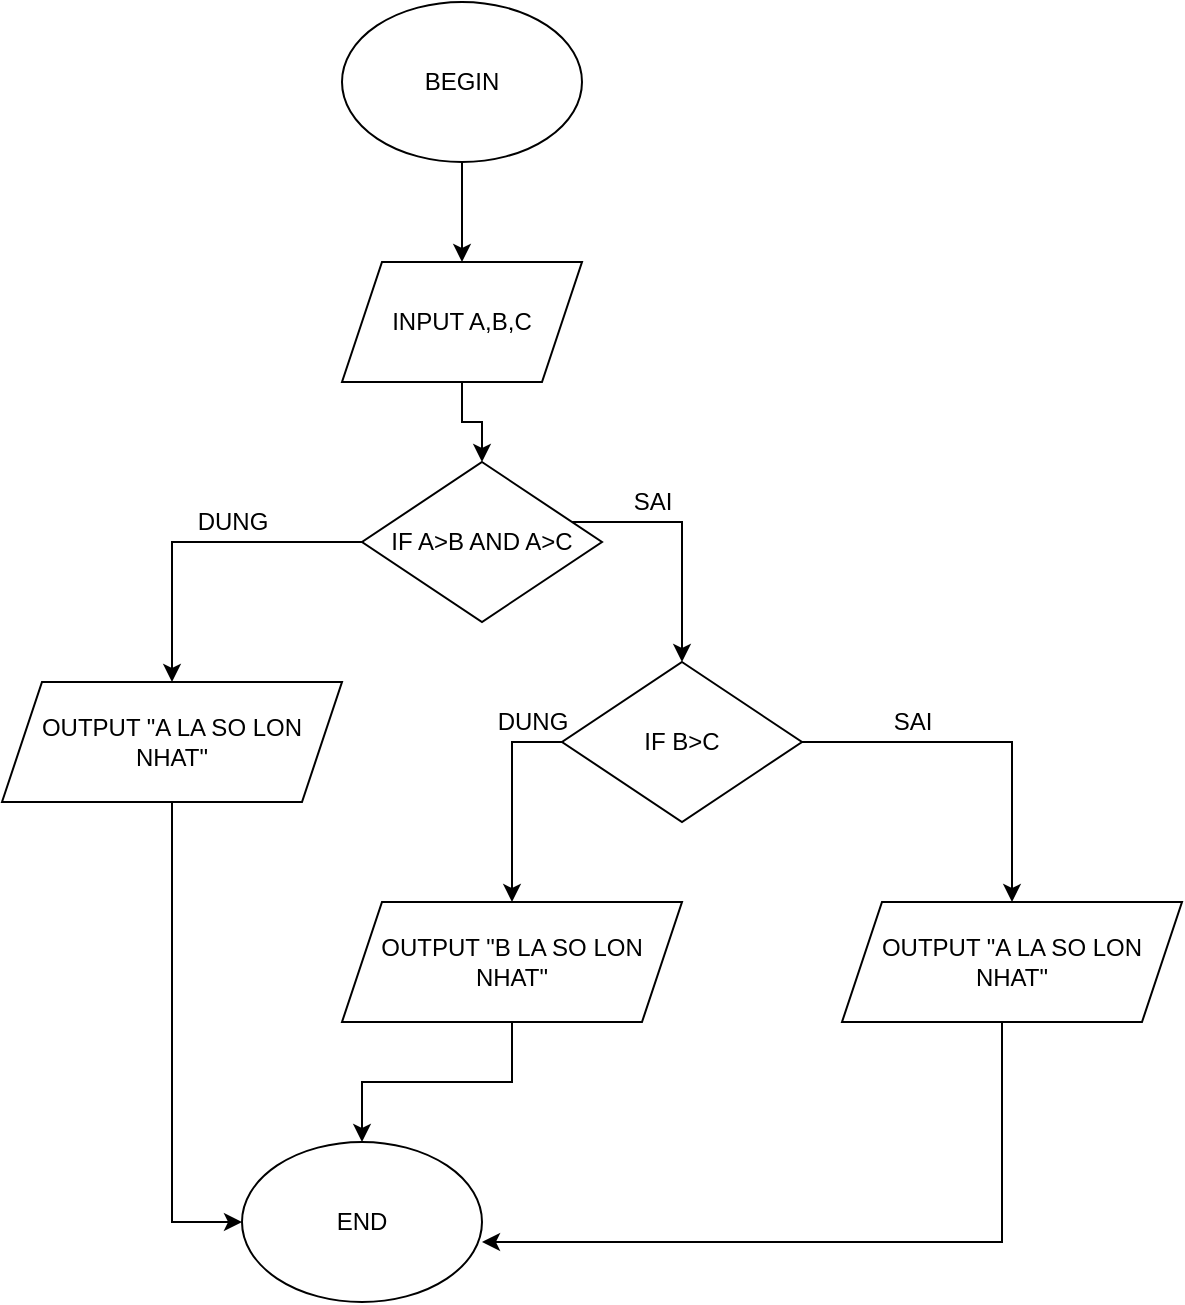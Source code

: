 <mxfile version="14.4.3" type="device"><diagram id="9qaJGRVAl_ZmizymUo-e" name="Trang-1"><mxGraphModel dx="1205" dy="707" grid="1" gridSize="10" guides="1" tooltips="1" connect="1" arrows="1" fold="1" page="1" pageScale="1" pageWidth="827" pageHeight="1169" math="0" shadow="0"><root><mxCell id="0"/><mxCell id="1" parent="0"/><mxCell id="vkY8KfKjtT4MiqDgwOwH-1" value="" style="group" vertex="1" connectable="0" parent="1"><mxGeometry x="60" y="20" width="590" height="650" as="geometry"/></mxCell><mxCell id="v3QEIo4spcZ-ZYCtsLZz-1" value="BEGIN" style="ellipse;whiteSpace=wrap;html=1;" parent="vkY8KfKjtT4MiqDgwOwH-1" vertex="1"><mxGeometry x="170" width="120" height="80" as="geometry"/></mxCell><mxCell id="v3QEIo4spcZ-ZYCtsLZz-3" value="END" style="ellipse;whiteSpace=wrap;html=1;" parent="vkY8KfKjtT4MiqDgwOwH-1" vertex="1"><mxGeometry x="120" y="570" width="120" height="80" as="geometry"/></mxCell><mxCell id="v3QEIo4spcZ-ZYCtsLZz-5" value="INPUT A,B,C" style="shape=parallelogram;perimeter=parallelogramPerimeter;whiteSpace=wrap;html=1;fixedSize=1;" parent="vkY8KfKjtT4MiqDgwOwH-1" vertex="1"><mxGeometry x="170" y="130" width="120" height="60" as="geometry"/></mxCell><mxCell id="d_59LBNgMYyiTKKRptpF-6" style="edgeStyle=orthogonalEdgeStyle;rounded=0;orthogonalLoop=1;jettySize=auto;html=1;entryX=0.5;entryY=0;entryDx=0;entryDy=0;" parent="vkY8KfKjtT4MiqDgwOwH-1" source="v3QEIo4spcZ-ZYCtsLZz-1" target="v3QEIo4spcZ-ZYCtsLZz-5" edge="1"><mxGeometry relative="1" as="geometry"/></mxCell><mxCell id="v3QEIo4spcZ-ZYCtsLZz-6" value="IF A&amp;gt;B AND A&amp;gt;C" style="rhombus;whiteSpace=wrap;html=1;" parent="vkY8KfKjtT4MiqDgwOwH-1" vertex="1"><mxGeometry x="180" y="230" width="120" height="80" as="geometry"/></mxCell><mxCell id="d_59LBNgMYyiTKKRptpF-7" style="edgeStyle=orthogonalEdgeStyle;rounded=0;orthogonalLoop=1;jettySize=auto;html=1;" parent="vkY8KfKjtT4MiqDgwOwH-1" source="v3QEIo4spcZ-ZYCtsLZz-5" target="v3QEIo4spcZ-ZYCtsLZz-6" edge="1"><mxGeometry relative="1" as="geometry"/></mxCell><mxCell id="d_59LBNgMYyiTKKRptpF-16" style="edgeStyle=orthogonalEdgeStyle;rounded=0;orthogonalLoop=1;jettySize=auto;html=1;entryX=0;entryY=0.5;entryDx=0;entryDy=0;" parent="vkY8KfKjtT4MiqDgwOwH-1" source="d_59LBNgMYyiTKKRptpF-1" target="v3QEIo4spcZ-ZYCtsLZz-3" edge="1"><mxGeometry relative="1" as="geometry"/></mxCell><mxCell id="d_59LBNgMYyiTKKRptpF-1" value="OUTPUT &quot;A LA SO LON NHAT&quot;" style="shape=parallelogram;perimeter=parallelogramPerimeter;whiteSpace=wrap;html=1;fixedSize=1;" parent="vkY8KfKjtT4MiqDgwOwH-1" vertex="1"><mxGeometry y="340" width="170" height="60" as="geometry"/></mxCell><mxCell id="d_59LBNgMYyiTKKRptpF-8" style="edgeStyle=orthogonalEdgeStyle;rounded=0;orthogonalLoop=1;jettySize=auto;html=1;entryX=0.5;entryY=0;entryDx=0;entryDy=0;" parent="vkY8KfKjtT4MiqDgwOwH-1" source="v3QEIo4spcZ-ZYCtsLZz-6" target="d_59LBNgMYyiTKKRptpF-1" edge="1"><mxGeometry relative="1" as="geometry"/></mxCell><mxCell id="d_59LBNgMYyiTKKRptpF-3" value="IF B&amp;gt;C" style="rhombus;whiteSpace=wrap;html=1;" parent="vkY8KfKjtT4MiqDgwOwH-1" vertex="1"><mxGeometry x="280" y="330" width="120" height="80" as="geometry"/></mxCell><mxCell id="d_59LBNgMYyiTKKRptpF-9" style="edgeStyle=orthogonalEdgeStyle;rounded=0;orthogonalLoop=1;jettySize=auto;html=1;entryX=0.5;entryY=0;entryDx=0;entryDy=0;" parent="vkY8KfKjtT4MiqDgwOwH-1" source="v3QEIo4spcZ-ZYCtsLZz-6" target="d_59LBNgMYyiTKKRptpF-3" edge="1"><mxGeometry relative="1" as="geometry"><Array as="points"><mxPoint x="340" y="260"/></Array></mxGeometry></mxCell><mxCell id="d_59LBNgMYyiTKKRptpF-17" style="edgeStyle=orthogonalEdgeStyle;rounded=0;orthogonalLoop=1;jettySize=auto;html=1;" parent="vkY8KfKjtT4MiqDgwOwH-1" source="d_59LBNgMYyiTKKRptpF-4" target="v3QEIo4spcZ-ZYCtsLZz-3" edge="1"><mxGeometry relative="1" as="geometry"/></mxCell><mxCell id="d_59LBNgMYyiTKKRptpF-4" value="OUTPUT &quot;B LA SO LON NHAT&quot;" style="shape=parallelogram;perimeter=parallelogramPerimeter;whiteSpace=wrap;html=1;fixedSize=1;" parent="vkY8KfKjtT4MiqDgwOwH-1" vertex="1"><mxGeometry x="170" y="450" width="170" height="60" as="geometry"/></mxCell><mxCell id="d_59LBNgMYyiTKKRptpF-10" style="edgeStyle=orthogonalEdgeStyle;rounded=0;orthogonalLoop=1;jettySize=auto;html=1;exitX=0;exitY=0.5;exitDx=0;exitDy=0;" parent="vkY8KfKjtT4MiqDgwOwH-1" source="d_59LBNgMYyiTKKRptpF-3" target="d_59LBNgMYyiTKKRptpF-4" edge="1"><mxGeometry relative="1" as="geometry"/></mxCell><mxCell id="d_59LBNgMYyiTKKRptpF-18" style="edgeStyle=orthogonalEdgeStyle;rounded=0;orthogonalLoop=1;jettySize=auto;html=1;entryX=1;entryY=0.625;entryDx=0;entryDy=0;entryPerimeter=0;" parent="vkY8KfKjtT4MiqDgwOwH-1" source="d_59LBNgMYyiTKKRptpF-5" target="v3QEIo4spcZ-ZYCtsLZz-3" edge="1"><mxGeometry relative="1" as="geometry"><Array as="points"><mxPoint x="500" y="620"/></Array></mxGeometry></mxCell><mxCell id="d_59LBNgMYyiTKKRptpF-5" value="OUTPUT &quot;A LA SO LON NHAT&quot;" style="shape=parallelogram;perimeter=parallelogramPerimeter;whiteSpace=wrap;html=1;fixedSize=1;" parent="vkY8KfKjtT4MiqDgwOwH-1" vertex="1"><mxGeometry x="420" y="450" width="170" height="60" as="geometry"/></mxCell><mxCell id="d_59LBNgMYyiTKKRptpF-11" style="edgeStyle=orthogonalEdgeStyle;rounded=0;orthogonalLoop=1;jettySize=auto;html=1;exitX=1;exitY=0.5;exitDx=0;exitDy=0;entryX=0.5;entryY=0;entryDx=0;entryDy=0;" parent="vkY8KfKjtT4MiqDgwOwH-1" source="d_59LBNgMYyiTKKRptpF-3" target="d_59LBNgMYyiTKKRptpF-5" edge="1"><mxGeometry relative="1" as="geometry"/></mxCell><mxCell id="d_59LBNgMYyiTKKRptpF-12" value="DUNG" style="text;html=1;resizable=0;autosize=1;align=center;verticalAlign=middle;points=[];fillColor=none;strokeColor=none;rounded=0;" parent="vkY8KfKjtT4MiqDgwOwH-1" vertex="1"><mxGeometry x="90" y="250" width="50" height="20" as="geometry"/></mxCell><mxCell id="d_59LBNgMYyiTKKRptpF-13" value="DUNG" style="text;html=1;resizable=0;autosize=1;align=center;verticalAlign=middle;points=[];fillColor=none;strokeColor=none;rounded=0;" parent="vkY8KfKjtT4MiqDgwOwH-1" vertex="1"><mxGeometry x="240" y="350" width="50" height="20" as="geometry"/></mxCell><mxCell id="d_59LBNgMYyiTKKRptpF-14" value="SAI" style="text;html=1;resizable=0;autosize=1;align=center;verticalAlign=middle;points=[];fillColor=none;strokeColor=none;rounded=0;" parent="vkY8KfKjtT4MiqDgwOwH-1" vertex="1"><mxGeometry x="310" y="240" width="30" height="20" as="geometry"/></mxCell><mxCell id="d_59LBNgMYyiTKKRptpF-15" value="SAI" style="text;html=1;resizable=0;autosize=1;align=center;verticalAlign=middle;points=[];fillColor=none;strokeColor=none;rounded=0;" parent="vkY8KfKjtT4MiqDgwOwH-1" vertex="1"><mxGeometry x="440" y="350" width="30" height="20" as="geometry"/></mxCell></root></mxGraphModel></diagram></mxfile>